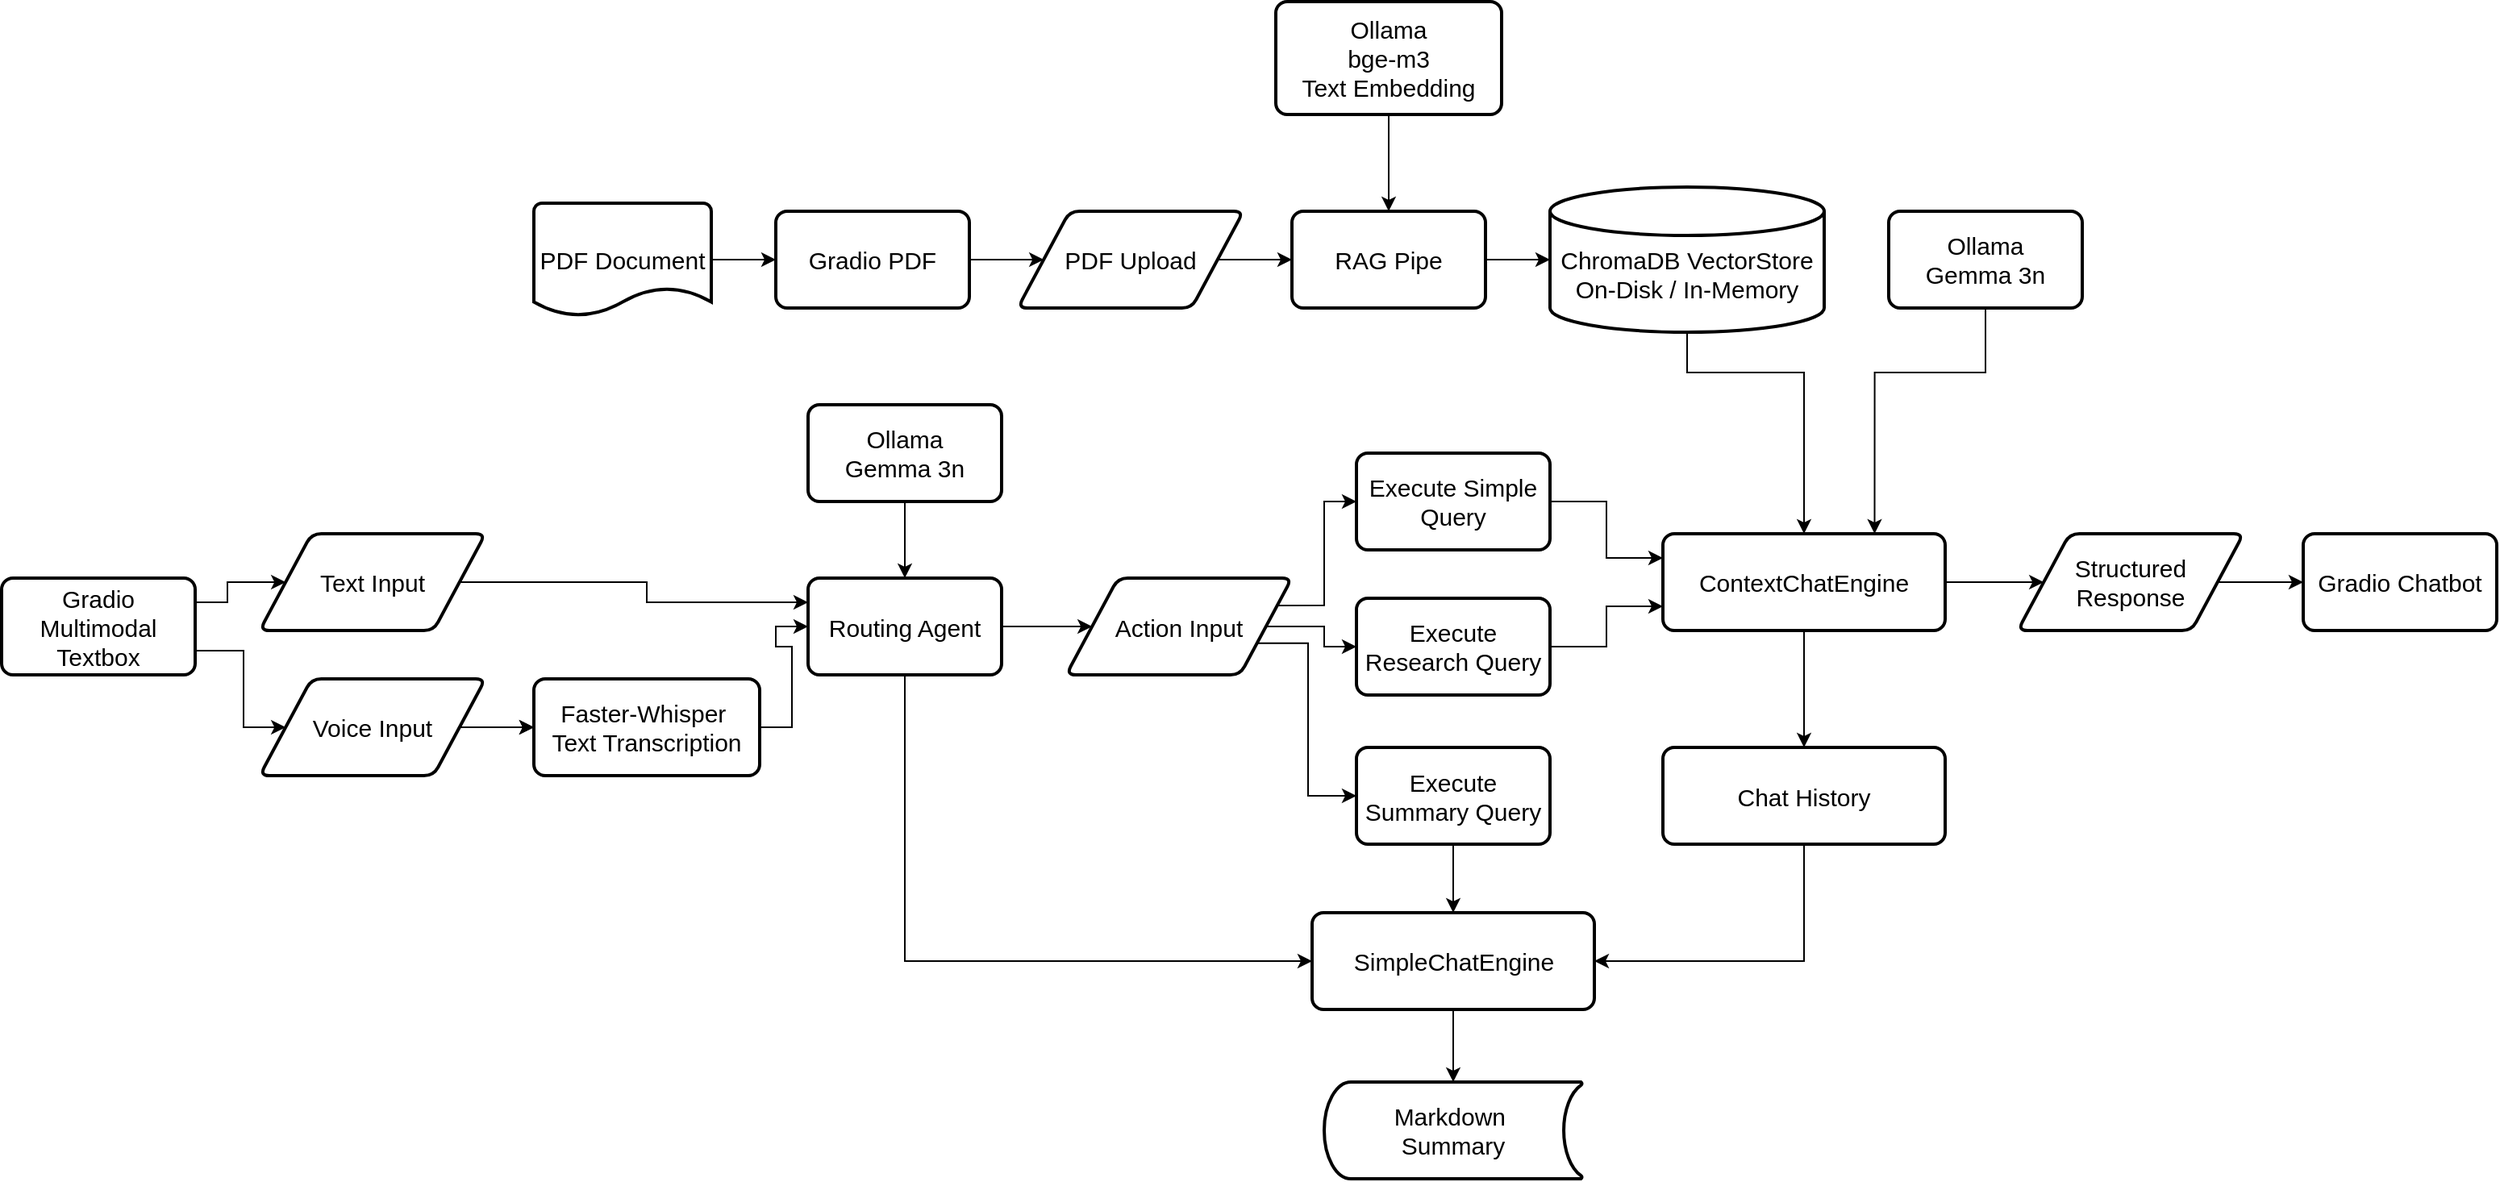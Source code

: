 <mxfile version="28.0.7">
  <diagram name="Page-1" id="dhsnc0jmd0DqpvQ9MpPu">
    <mxGraphModel dx="1773" dy="1901" grid="1" gridSize="10" guides="1" tooltips="1" connect="1" arrows="1" fold="1" page="1" pageScale="1" pageWidth="827" pageHeight="1169" math="0" shadow="0">
      <root>
        <mxCell id="0" />
        <mxCell id="1" parent="0" />
        <mxCell id="g0_gdnNmpu5xlJmuGTU--16" style="edgeStyle=orthogonalEdgeStyle;rounded=0;orthogonalLoop=1;jettySize=auto;html=1;exitX=1;exitY=0.5;exitDx=0;exitDy=0;entryX=0;entryY=0.25;entryDx=0;entryDy=0;" edge="1" parent="1" source="g0_gdnNmpu5xlJmuGTU--1" target="g0_gdnNmpu5xlJmuGTU--15">
          <mxGeometry relative="1" as="geometry" />
        </mxCell>
        <mxCell id="g0_gdnNmpu5xlJmuGTU--1" value="Text Input" style="shape=parallelogram;html=1;strokeWidth=2;perimeter=parallelogramPerimeter;whiteSpace=wrap;rounded=1;arcSize=12;size=0.23;fontSize=15;" vertex="1" parent="1">
          <mxGeometry x="-440" y="290" width="140" height="60" as="geometry" />
        </mxCell>
        <mxCell id="g0_gdnNmpu5xlJmuGTU--14" style="edgeStyle=orthogonalEdgeStyle;rounded=0;orthogonalLoop=1;jettySize=auto;html=1;exitX=1;exitY=0.5;exitDx=0;exitDy=0;entryX=0;entryY=0.5;entryDx=0;entryDy=0;" edge="1" parent="1" source="g0_gdnNmpu5xlJmuGTU--2" target="g0_gdnNmpu5xlJmuGTU--13">
          <mxGeometry relative="1" as="geometry" />
        </mxCell>
        <mxCell id="g0_gdnNmpu5xlJmuGTU--65" value="" style="edgeStyle=orthogonalEdgeStyle;rounded=0;orthogonalLoop=1;jettySize=auto;html=1;" edge="1" parent="1" source="g0_gdnNmpu5xlJmuGTU--2" target="g0_gdnNmpu5xlJmuGTU--13">
          <mxGeometry relative="1" as="geometry" />
        </mxCell>
        <mxCell id="g0_gdnNmpu5xlJmuGTU--2" value="Voice Input" style="shape=parallelogram;html=1;strokeWidth=2;perimeter=parallelogramPerimeter;whiteSpace=wrap;rounded=1;arcSize=12;size=0.23;fontSize=15;" vertex="1" parent="1">
          <mxGeometry x="-440" y="380" width="140" height="60" as="geometry" />
        </mxCell>
        <mxCell id="g0_gdnNmpu5xlJmuGTU--11" style="edgeStyle=orthogonalEdgeStyle;rounded=0;orthogonalLoop=1;jettySize=auto;html=1;exitX=1;exitY=0.5;exitDx=0;exitDy=0;entryX=0;entryY=0.5;entryDx=0;entryDy=0;" edge="1" parent="1" source="g0_gdnNmpu5xlJmuGTU--3" target="g0_gdnNmpu5xlJmuGTU--4">
          <mxGeometry relative="1" as="geometry" />
        </mxCell>
        <mxCell id="g0_gdnNmpu5xlJmuGTU--3" value="PDF Upload" style="shape=parallelogram;html=1;strokeWidth=2;perimeter=parallelogramPerimeter;whiteSpace=wrap;rounded=1;arcSize=12;size=0.23;fontSize=15;" vertex="1" parent="1">
          <mxGeometry x="30" y="90" width="140" height="60" as="geometry" />
        </mxCell>
        <mxCell id="g0_gdnNmpu5xlJmuGTU--4" value="&lt;font style=&quot;font-size: 15px;&quot;&gt;RAG Pipe&lt;/font&gt;" style="rounded=1;whiteSpace=wrap;html=1;absoluteArcSize=1;arcSize=14;strokeWidth=2;" vertex="1" parent="1">
          <mxGeometry x="200" y="90" width="120" height="60" as="geometry" />
        </mxCell>
        <mxCell id="g0_gdnNmpu5xlJmuGTU--29" style="edgeStyle=orthogonalEdgeStyle;rounded=0;orthogonalLoop=1;jettySize=auto;html=1;exitX=0.5;exitY=1;exitDx=0;exitDy=0;exitPerimeter=0;entryX=0.5;entryY=0;entryDx=0;entryDy=0;" edge="1" parent="1" source="g0_gdnNmpu5xlJmuGTU--6" target="g0_gdnNmpu5xlJmuGTU--28">
          <mxGeometry relative="1" as="geometry">
            <Array as="points">
              <mxPoint x="445" y="190" />
              <mxPoint x="518" y="190" />
            </Array>
          </mxGeometry>
        </mxCell>
        <mxCell id="g0_gdnNmpu5xlJmuGTU--6" value="&lt;div&gt;&lt;font style=&quot;font-size: 15px;&quot;&gt;&lt;br&gt;&lt;/font&gt;&lt;/div&gt;&lt;font style=&quot;font-size: 15px;&quot;&gt;ChromaDB VectorStore&lt;/font&gt;&lt;div&gt;&lt;font style=&quot;font-size: 15px;&quot;&gt;On-Disk / In-Memory&lt;/font&gt;&lt;/div&gt;" style="strokeWidth=2;html=1;shape=mxgraph.flowchart.database;whiteSpace=wrap;" vertex="1" parent="1">
          <mxGeometry x="360" y="75" width="170" height="90" as="geometry" />
        </mxCell>
        <mxCell id="g0_gdnNmpu5xlJmuGTU--58" style="edgeStyle=orthogonalEdgeStyle;rounded=0;orthogonalLoop=1;jettySize=auto;html=1;exitX=1;exitY=0.5;exitDx=0;exitDy=0;exitPerimeter=0;" edge="1" parent="1" source="g0_gdnNmpu5xlJmuGTU--7" target="g0_gdnNmpu5xlJmuGTU--56">
          <mxGeometry relative="1" as="geometry" />
        </mxCell>
        <mxCell id="g0_gdnNmpu5xlJmuGTU--7" value="&lt;font style=&quot;font-size: 15px;&quot;&gt;PDF Document&lt;/font&gt;" style="strokeWidth=2;html=1;shape=mxgraph.flowchart.document2;whiteSpace=wrap;size=0.25;" vertex="1" parent="1">
          <mxGeometry x="-270" y="85" width="110" height="70" as="geometry" />
        </mxCell>
        <mxCell id="g0_gdnNmpu5xlJmuGTU--12" style="edgeStyle=orthogonalEdgeStyle;rounded=0;orthogonalLoop=1;jettySize=auto;html=1;exitX=1;exitY=0.5;exitDx=0;exitDy=0;entryX=0;entryY=0.5;entryDx=0;entryDy=0;entryPerimeter=0;" edge="1" parent="1" source="g0_gdnNmpu5xlJmuGTU--4" target="g0_gdnNmpu5xlJmuGTU--6">
          <mxGeometry relative="1" as="geometry" />
        </mxCell>
        <mxCell id="g0_gdnNmpu5xlJmuGTU--17" style="edgeStyle=orthogonalEdgeStyle;rounded=0;orthogonalLoop=1;jettySize=auto;html=1;exitX=1;exitY=0.5;exitDx=0;exitDy=0;entryX=0;entryY=0.5;entryDx=0;entryDy=0;" edge="1" parent="1" source="g0_gdnNmpu5xlJmuGTU--13" target="g0_gdnNmpu5xlJmuGTU--15">
          <mxGeometry relative="1" as="geometry" />
        </mxCell>
        <mxCell id="g0_gdnNmpu5xlJmuGTU--13" value="&lt;span style=&quot;font-size: 15px;&quot;&gt;Faster-Whisper&amp;nbsp;&lt;/span&gt;&lt;div&gt;&lt;span style=&quot;font-size: 15px;&quot;&gt;Text Transcription&lt;/span&gt;&lt;/div&gt;" style="rounded=1;whiteSpace=wrap;html=1;absoluteArcSize=1;arcSize=14;strokeWidth=2;" vertex="1" parent="1">
          <mxGeometry x="-270" y="380" width="140" height="60" as="geometry" />
        </mxCell>
        <mxCell id="g0_gdnNmpu5xlJmuGTU--19" style="edgeStyle=orthogonalEdgeStyle;rounded=0;orthogonalLoop=1;jettySize=auto;html=1;exitX=1;exitY=0.5;exitDx=0;exitDy=0;entryX=0;entryY=0.5;entryDx=0;entryDy=0;" edge="1" parent="1" source="g0_gdnNmpu5xlJmuGTU--15" target="g0_gdnNmpu5xlJmuGTU--18">
          <mxGeometry relative="1" as="geometry" />
        </mxCell>
        <mxCell id="g0_gdnNmpu5xlJmuGTU--39" style="edgeStyle=orthogonalEdgeStyle;rounded=0;orthogonalLoop=1;jettySize=auto;html=1;exitX=0.5;exitY=1;exitDx=0;exitDy=0;entryX=0;entryY=0.5;entryDx=0;entryDy=0;" edge="1" parent="1" source="g0_gdnNmpu5xlJmuGTU--15" target="g0_gdnNmpu5xlJmuGTU--32">
          <mxGeometry relative="1" as="geometry" />
        </mxCell>
        <mxCell id="g0_gdnNmpu5xlJmuGTU--15" value="&lt;span style=&quot;font-size: 15px;&quot;&gt;Routing Agent&lt;/span&gt;" style="rounded=1;whiteSpace=wrap;html=1;absoluteArcSize=1;arcSize=14;strokeWidth=2;" vertex="1" parent="1">
          <mxGeometry x="-100" y="317.5" width="120" height="60" as="geometry" />
        </mxCell>
        <mxCell id="g0_gdnNmpu5xlJmuGTU--25" style="edgeStyle=orthogonalEdgeStyle;rounded=0;orthogonalLoop=1;jettySize=auto;html=1;exitX=1;exitY=0.25;exitDx=0;exitDy=0;entryX=0;entryY=0.5;entryDx=0;entryDy=0;" edge="1" parent="1" source="g0_gdnNmpu5xlJmuGTU--18" target="g0_gdnNmpu5xlJmuGTU--21">
          <mxGeometry relative="1" as="geometry" />
        </mxCell>
        <mxCell id="g0_gdnNmpu5xlJmuGTU--26" style="edgeStyle=orthogonalEdgeStyle;rounded=0;orthogonalLoop=1;jettySize=auto;html=1;exitX=1;exitY=0.5;exitDx=0;exitDy=0;entryX=0;entryY=0.5;entryDx=0;entryDy=0;" edge="1" parent="1" source="g0_gdnNmpu5xlJmuGTU--18" target="g0_gdnNmpu5xlJmuGTU--23">
          <mxGeometry relative="1" as="geometry" />
        </mxCell>
        <mxCell id="g0_gdnNmpu5xlJmuGTU--27" style="edgeStyle=orthogonalEdgeStyle;rounded=0;orthogonalLoop=1;jettySize=auto;html=1;exitX=1;exitY=0.75;exitDx=0;exitDy=0;entryX=0;entryY=0.5;entryDx=0;entryDy=0;" edge="1" parent="1" source="g0_gdnNmpu5xlJmuGTU--18" target="g0_gdnNmpu5xlJmuGTU--22">
          <mxGeometry relative="1" as="geometry">
            <Array as="points">
              <mxPoint x="210" y="358" />
              <mxPoint x="210" y="453" />
            </Array>
          </mxGeometry>
        </mxCell>
        <mxCell id="g0_gdnNmpu5xlJmuGTU--18" value="Action Input" style="shape=parallelogram;html=1;strokeWidth=2;perimeter=parallelogramPerimeter;whiteSpace=wrap;rounded=1;arcSize=12;size=0.23;fontSize=15;" vertex="1" parent="1">
          <mxGeometry x="60" y="317.5" width="140" height="60" as="geometry" />
        </mxCell>
        <mxCell id="g0_gdnNmpu5xlJmuGTU--31" style="edgeStyle=orthogonalEdgeStyle;rounded=0;orthogonalLoop=1;jettySize=auto;html=1;exitX=1;exitY=0.5;exitDx=0;exitDy=0;entryX=0;entryY=0.25;entryDx=0;entryDy=0;" edge="1" parent="1" source="g0_gdnNmpu5xlJmuGTU--21" target="g0_gdnNmpu5xlJmuGTU--28">
          <mxGeometry relative="1" as="geometry" />
        </mxCell>
        <mxCell id="g0_gdnNmpu5xlJmuGTU--21" value="&lt;span style=&quot;font-size: 15px;&quot;&gt;Execute Simple Query&lt;/span&gt;" style="rounded=1;whiteSpace=wrap;html=1;absoluteArcSize=1;arcSize=14;strokeWidth=2;" vertex="1" parent="1">
          <mxGeometry x="240" y="240" width="120" height="60" as="geometry" />
        </mxCell>
        <mxCell id="g0_gdnNmpu5xlJmuGTU--40" style="edgeStyle=orthogonalEdgeStyle;rounded=0;orthogonalLoop=1;jettySize=auto;html=1;exitX=0.5;exitY=1;exitDx=0;exitDy=0;entryX=0.5;entryY=0;entryDx=0;entryDy=0;" edge="1" parent="1" source="g0_gdnNmpu5xlJmuGTU--22" target="g0_gdnNmpu5xlJmuGTU--32">
          <mxGeometry relative="1" as="geometry" />
        </mxCell>
        <mxCell id="g0_gdnNmpu5xlJmuGTU--22" value="&lt;span style=&quot;font-size: 15px;&quot;&gt;Execute Summary Query&lt;/span&gt;" style="rounded=1;whiteSpace=wrap;html=1;absoluteArcSize=1;arcSize=14;strokeWidth=2;" vertex="1" parent="1">
          <mxGeometry x="240" y="422.5" width="120" height="60" as="geometry" />
        </mxCell>
        <mxCell id="g0_gdnNmpu5xlJmuGTU--30" style="edgeStyle=orthogonalEdgeStyle;rounded=0;orthogonalLoop=1;jettySize=auto;html=1;exitX=1;exitY=0.5;exitDx=0;exitDy=0;entryX=0;entryY=0.75;entryDx=0;entryDy=0;" edge="1" parent="1" source="g0_gdnNmpu5xlJmuGTU--23" target="g0_gdnNmpu5xlJmuGTU--28">
          <mxGeometry relative="1" as="geometry" />
        </mxCell>
        <mxCell id="g0_gdnNmpu5xlJmuGTU--23" value="&lt;span style=&quot;font-size: 15px;&quot;&gt;Execute Research Query&lt;/span&gt;" style="rounded=1;whiteSpace=wrap;html=1;absoluteArcSize=1;arcSize=14;strokeWidth=2;" vertex="1" parent="1">
          <mxGeometry x="240" y="330" width="120" height="60" as="geometry" />
        </mxCell>
        <mxCell id="g0_gdnNmpu5xlJmuGTU--37" style="edgeStyle=orthogonalEdgeStyle;rounded=0;orthogonalLoop=1;jettySize=auto;html=1;exitX=0.5;exitY=1;exitDx=0;exitDy=0;entryX=0.5;entryY=0;entryDx=0;entryDy=0;" edge="1" parent="1" source="g0_gdnNmpu5xlJmuGTU--28" target="g0_gdnNmpu5xlJmuGTU--36">
          <mxGeometry relative="1" as="geometry" />
        </mxCell>
        <mxCell id="g0_gdnNmpu5xlJmuGTU--44" style="edgeStyle=orthogonalEdgeStyle;rounded=0;orthogonalLoop=1;jettySize=auto;html=1;exitX=1;exitY=0.5;exitDx=0;exitDy=0;entryX=0;entryY=0.5;entryDx=0;entryDy=0;" edge="1" parent="1" source="g0_gdnNmpu5xlJmuGTU--28" target="g0_gdnNmpu5xlJmuGTU--43">
          <mxGeometry relative="1" as="geometry" />
        </mxCell>
        <mxCell id="g0_gdnNmpu5xlJmuGTU--28" value="&lt;span&gt;ContextChatEngine&lt;/span&gt;" style="rounded=1;whiteSpace=wrap;html=1;absoluteArcSize=1;arcSize=14;strokeWidth=2;fontSize=15;" vertex="1" parent="1">
          <mxGeometry x="430" y="290" width="175" height="60" as="geometry" />
        </mxCell>
        <mxCell id="g0_gdnNmpu5xlJmuGTU--32" value="SimpleChatEngine" style="rounded=1;whiteSpace=wrap;html=1;absoluteArcSize=1;arcSize=14;strokeWidth=2;fontSize=15;" vertex="1" parent="1">
          <mxGeometry x="212.5" y="525" width="175" height="60" as="geometry" />
        </mxCell>
        <mxCell id="g0_gdnNmpu5xlJmuGTU--38" style="edgeStyle=orthogonalEdgeStyle;rounded=0;orthogonalLoop=1;jettySize=auto;html=1;exitX=0.5;exitY=1;exitDx=0;exitDy=0;entryX=1;entryY=0.5;entryDx=0;entryDy=0;" edge="1" parent="1" source="g0_gdnNmpu5xlJmuGTU--36" target="g0_gdnNmpu5xlJmuGTU--32">
          <mxGeometry relative="1" as="geometry" />
        </mxCell>
        <mxCell id="g0_gdnNmpu5xlJmuGTU--36" value="Chat History" style="rounded=1;whiteSpace=wrap;html=1;absoluteArcSize=1;arcSize=14;strokeWidth=2;fontSize=15;" vertex="1" parent="1">
          <mxGeometry x="430" y="422.5" width="175" height="60" as="geometry" />
        </mxCell>
        <mxCell id="g0_gdnNmpu5xlJmuGTU--41" value="&lt;font style=&quot;font-size: 15px;&quot;&gt;Markdown&amp;nbsp;&lt;/font&gt;&lt;div&gt;&lt;font style=&quot;font-size: 15px;&quot;&gt;Summary&lt;/font&gt;&lt;/div&gt;" style="strokeWidth=2;html=1;shape=mxgraph.flowchart.stored_data;whiteSpace=wrap;" vertex="1" parent="1">
          <mxGeometry x="220" y="630" width="160" height="60" as="geometry" />
        </mxCell>
        <mxCell id="g0_gdnNmpu5xlJmuGTU--42" style="edgeStyle=orthogonalEdgeStyle;rounded=0;orthogonalLoop=1;jettySize=auto;html=1;exitX=0.5;exitY=1;exitDx=0;exitDy=0;entryX=0.5;entryY=0;entryDx=0;entryDy=0;entryPerimeter=0;" edge="1" parent="1" source="g0_gdnNmpu5xlJmuGTU--32" target="g0_gdnNmpu5xlJmuGTU--41">
          <mxGeometry relative="1" as="geometry" />
        </mxCell>
        <mxCell id="g0_gdnNmpu5xlJmuGTU--50" style="edgeStyle=orthogonalEdgeStyle;rounded=0;orthogonalLoop=1;jettySize=auto;html=1;exitX=1;exitY=0.5;exitDx=0;exitDy=0;entryX=0;entryY=0.5;entryDx=0;entryDy=0;" edge="1" parent="1" source="g0_gdnNmpu5xlJmuGTU--43" target="g0_gdnNmpu5xlJmuGTU--49">
          <mxGeometry relative="1" as="geometry" />
        </mxCell>
        <mxCell id="g0_gdnNmpu5xlJmuGTU--43" value="Structured Response" style="shape=parallelogram;html=1;strokeWidth=2;perimeter=parallelogramPerimeter;whiteSpace=wrap;rounded=1;arcSize=12;size=0.23;fontSize=15;" vertex="1" parent="1">
          <mxGeometry x="650" y="290" width="140" height="60" as="geometry" />
        </mxCell>
        <mxCell id="g0_gdnNmpu5xlJmuGTU--59" style="edgeStyle=orthogonalEdgeStyle;rounded=0;orthogonalLoop=1;jettySize=auto;html=1;exitX=1;exitY=0.25;exitDx=0;exitDy=0;entryX=0;entryY=0.5;entryDx=0;entryDy=0;" edge="1" parent="1" source="g0_gdnNmpu5xlJmuGTU--45" target="g0_gdnNmpu5xlJmuGTU--1">
          <mxGeometry relative="1" as="geometry" />
        </mxCell>
        <mxCell id="g0_gdnNmpu5xlJmuGTU--60" style="edgeStyle=orthogonalEdgeStyle;rounded=0;orthogonalLoop=1;jettySize=auto;html=1;exitX=1;exitY=0.75;exitDx=0;exitDy=0;entryX=0;entryY=0.5;entryDx=0;entryDy=0;" edge="1" parent="1" source="g0_gdnNmpu5xlJmuGTU--45" target="g0_gdnNmpu5xlJmuGTU--2">
          <mxGeometry relative="1" as="geometry">
            <Array as="points">
              <mxPoint x="-450" y="362" />
              <mxPoint x="-450" y="410" />
            </Array>
          </mxGeometry>
        </mxCell>
        <mxCell id="g0_gdnNmpu5xlJmuGTU--45" value="&lt;span style=&quot;font-size: 15px;&quot;&gt;Gradio Multimodal Textbox&lt;/span&gt;" style="rounded=1;whiteSpace=wrap;html=1;absoluteArcSize=1;arcSize=14;strokeWidth=2;" vertex="1" parent="1">
          <mxGeometry x="-600" y="317.5" width="120" height="60" as="geometry" />
        </mxCell>
        <mxCell id="g0_gdnNmpu5xlJmuGTU--49" value="&lt;span style=&quot;font-size: 15px;&quot;&gt;Gradio Chatbot&lt;/span&gt;" style="rounded=1;whiteSpace=wrap;html=1;absoluteArcSize=1;arcSize=14;strokeWidth=2;" vertex="1" parent="1">
          <mxGeometry x="827" y="290" width="120" height="60" as="geometry" />
        </mxCell>
        <mxCell id="g0_gdnNmpu5xlJmuGTU--57" style="edgeStyle=orthogonalEdgeStyle;rounded=0;orthogonalLoop=1;jettySize=auto;html=1;exitX=1;exitY=0.5;exitDx=0;exitDy=0;entryX=0;entryY=0.5;entryDx=0;entryDy=0;" edge="1" parent="1" source="g0_gdnNmpu5xlJmuGTU--56" target="g0_gdnNmpu5xlJmuGTU--3">
          <mxGeometry relative="1" as="geometry" />
        </mxCell>
        <mxCell id="g0_gdnNmpu5xlJmuGTU--56" value="&lt;span style=&quot;font-size: 15px;&quot;&gt;Gradio PDF&lt;/span&gt;" style="rounded=1;whiteSpace=wrap;html=1;absoluteArcSize=1;arcSize=14;strokeWidth=2;" vertex="1" parent="1">
          <mxGeometry x="-120" y="90" width="120" height="60" as="geometry" />
        </mxCell>
        <mxCell id="g0_gdnNmpu5xlJmuGTU--62" style="edgeStyle=orthogonalEdgeStyle;rounded=0;orthogonalLoop=1;jettySize=auto;html=1;exitX=0.5;exitY=1;exitDx=0;exitDy=0;entryX=0.5;entryY=0;entryDx=0;entryDy=0;" edge="1" parent="1" source="g0_gdnNmpu5xlJmuGTU--61" target="g0_gdnNmpu5xlJmuGTU--15">
          <mxGeometry relative="1" as="geometry" />
        </mxCell>
        <mxCell id="g0_gdnNmpu5xlJmuGTU--61" value="&lt;span style=&quot;font-size: 15px;&quot;&gt;Ollama&lt;/span&gt;&lt;div&gt;&lt;span style=&quot;font-size: 15px;&quot;&gt;Gemma 3n&lt;/span&gt;&lt;/div&gt;" style="rounded=1;whiteSpace=wrap;html=1;absoluteArcSize=1;arcSize=14;strokeWidth=2;" vertex="1" parent="1">
          <mxGeometry x="-100" y="210" width="120" height="60" as="geometry" />
        </mxCell>
        <mxCell id="g0_gdnNmpu5xlJmuGTU--64" style="edgeStyle=orthogonalEdgeStyle;rounded=0;orthogonalLoop=1;jettySize=auto;html=1;exitX=0.5;exitY=1;exitDx=0;exitDy=0;entryX=0.75;entryY=0;entryDx=0;entryDy=0;" edge="1" parent="1" source="g0_gdnNmpu5xlJmuGTU--63" target="g0_gdnNmpu5xlJmuGTU--28">
          <mxGeometry relative="1" as="geometry">
            <Array as="points">
              <mxPoint x="630" y="190" />
              <mxPoint x="561" y="190" />
            </Array>
          </mxGeometry>
        </mxCell>
        <mxCell id="g0_gdnNmpu5xlJmuGTU--63" value="&lt;span style=&quot;font-size: 15px;&quot;&gt;Ollama&lt;/span&gt;&lt;div&gt;&lt;span style=&quot;font-size: 15px;&quot;&gt;Gemma 3n&lt;/span&gt;&lt;/div&gt;" style="rounded=1;whiteSpace=wrap;html=1;absoluteArcSize=1;arcSize=14;strokeWidth=2;" vertex="1" parent="1">
          <mxGeometry x="570" y="90" width="120" height="60" as="geometry" />
        </mxCell>
        <mxCell id="g0_gdnNmpu5xlJmuGTU--68" style="edgeStyle=orthogonalEdgeStyle;rounded=0;orthogonalLoop=1;jettySize=auto;html=1;exitX=0.5;exitY=1;exitDx=0;exitDy=0;entryX=0.5;entryY=0;entryDx=0;entryDy=0;" edge="1" parent="1" source="g0_gdnNmpu5xlJmuGTU--66" target="g0_gdnNmpu5xlJmuGTU--4">
          <mxGeometry relative="1" as="geometry" />
        </mxCell>
        <mxCell id="g0_gdnNmpu5xlJmuGTU--66" value="&lt;span style=&quot;font-size: 15px;&quot;&gt;Ollama&lt;/span&gt;&lt;div&gt;&lt;span style=&quot;font-size: 15px;&quot;&gt;bge-m3&lt;/span&gt;&lt;/div&gt;&lt;div&gt;&lt;span style=&quot;font-size: 15px;&quot;&gt;Text Embedding&lt;/span&gt;&lt;/div&gt;" style="rounded=1;whiteSpace=wrap;html=1;absoluteArcSize=1;arcSize=14;strokeWidth=2;" vertex="1" parent="1">
          <mxGeometry x="190" y="-40" width="140" height="70" as="geometry" />
        </mxCell>
      </root>
    </mxGraphModel>
  </diagram>
</mxfile>
